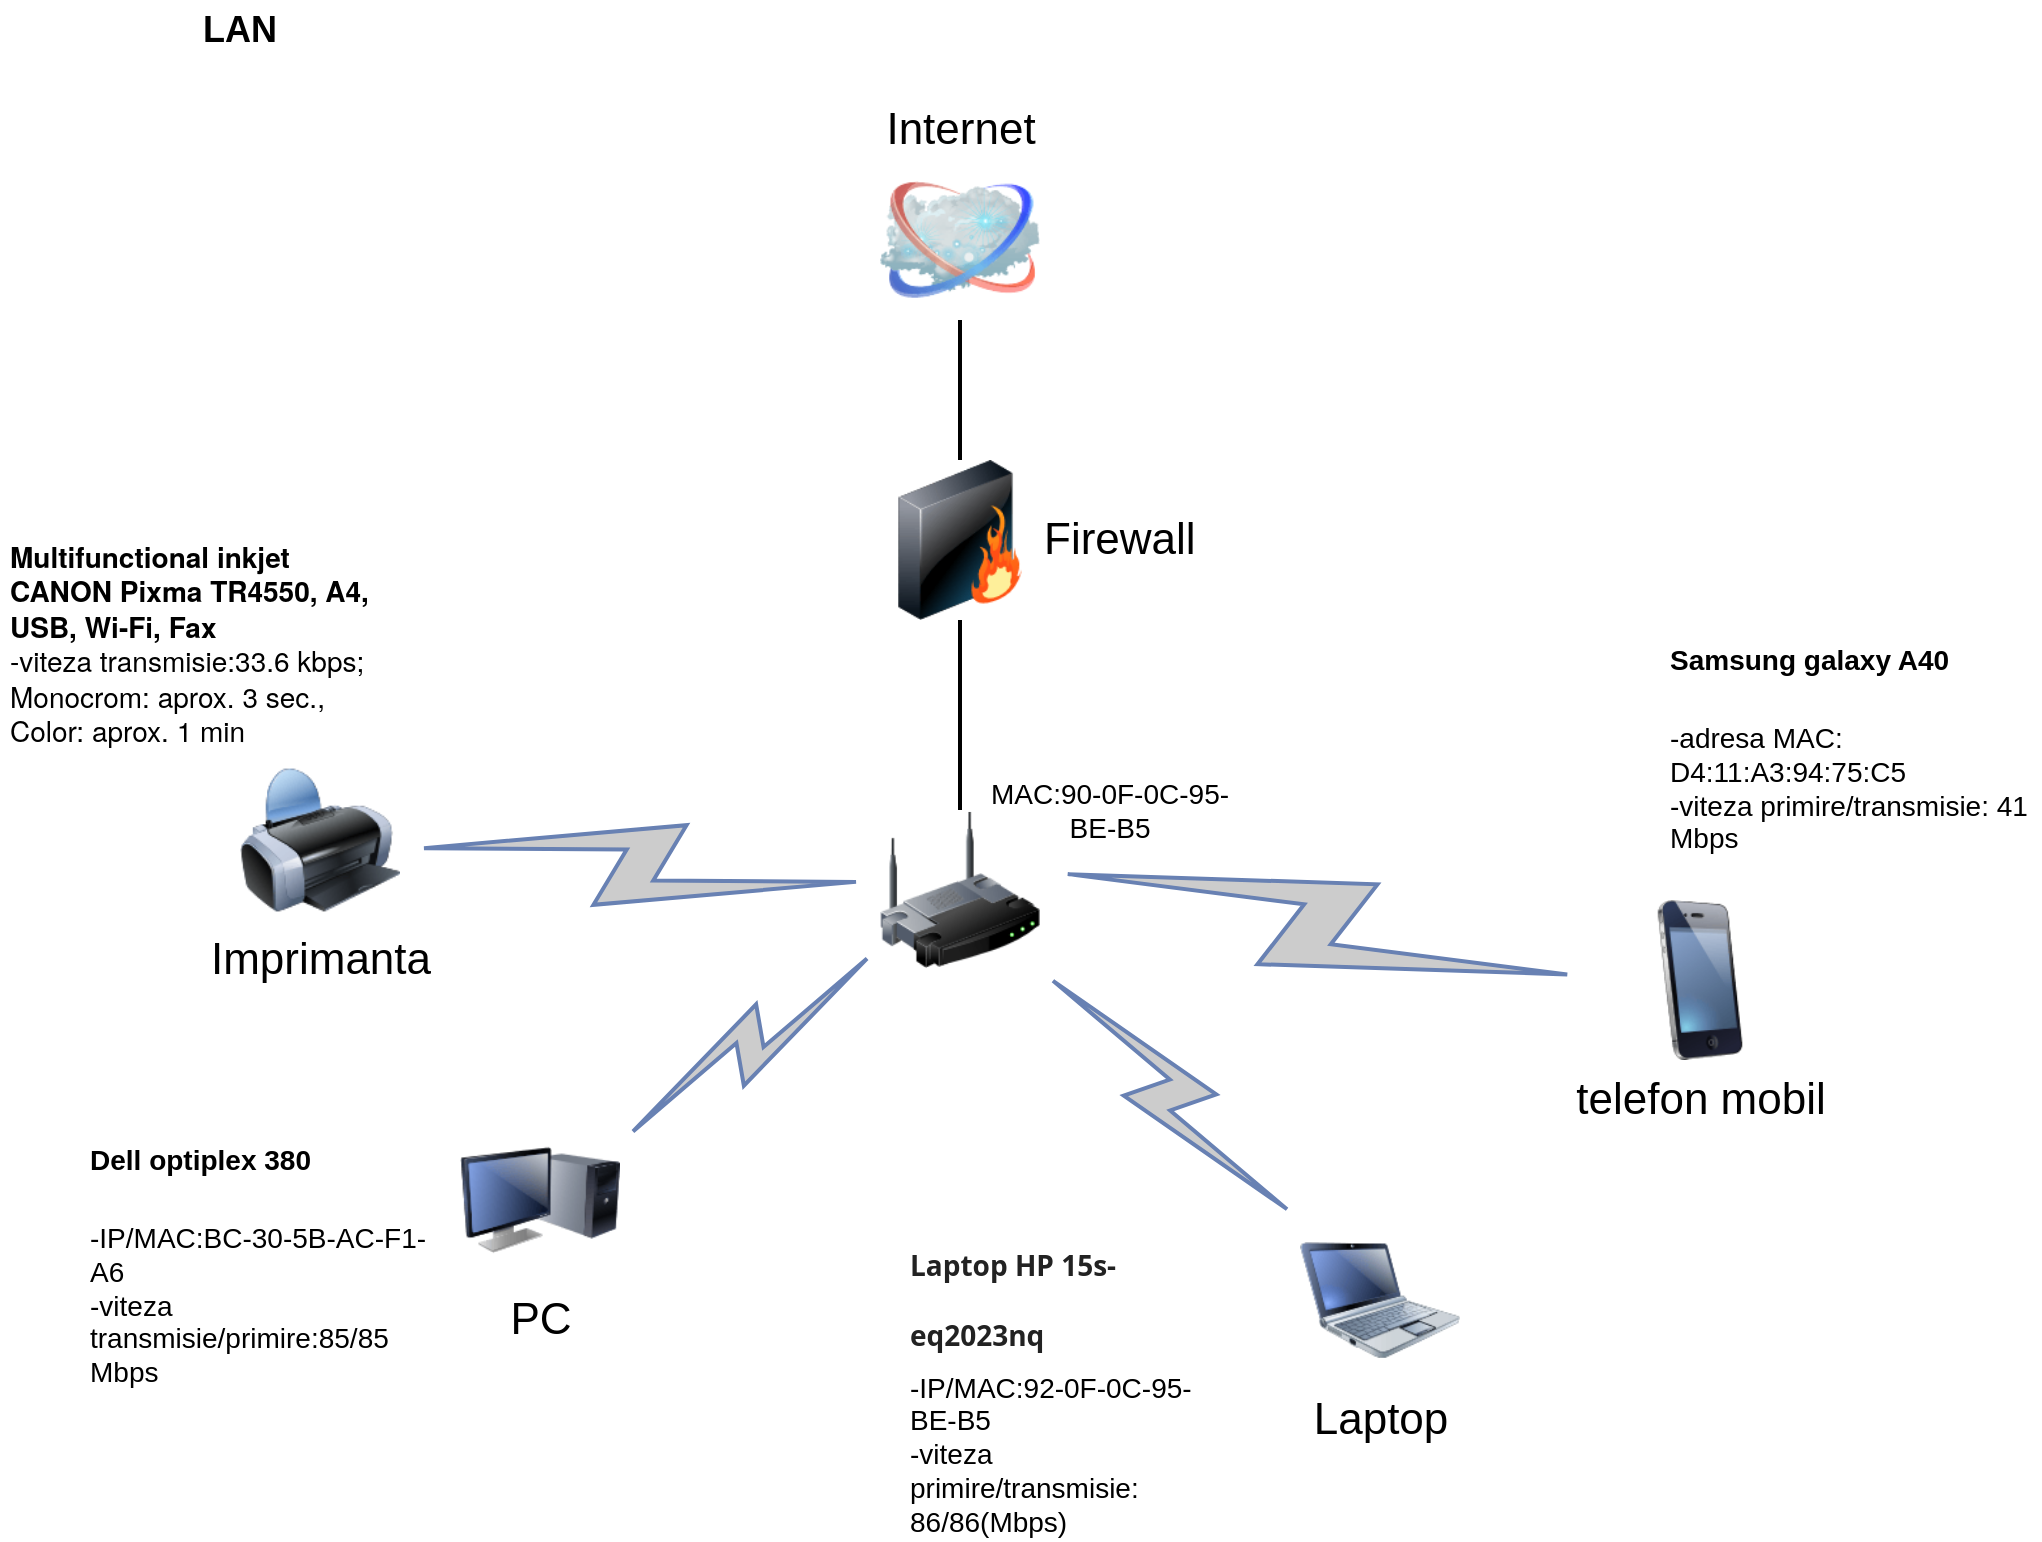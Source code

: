 <mxfile version="15.5.4" type="device"><diagram name="Page-1" id="55a83fd1-7818-8e21-69c5-c3457e3827bb"><mxGraphModel dx="1038" dy="547" grid="1" gridSize="10" guides="1" tooltips="1" connect="1" arrows="1" fold="1" page="1" pageScale="1" pageWidth="1100" pageHeight="850" background="none" math="0" shadow="0"><root><mxCell id="0"/><mxCell id="1" parent="0"/><mxCell id="69ecfefc5c41e42c-18" style="edgeStyle=none;rounded=0;html=1;labelBackgroundColor=none;endArrow=none;strokeWidth=2;fontFamily=Verdana;fontSize=22" parent="1" source="69ecfefc5c41e42c-1" target="69ecfefc5c41e42c-3" edge="1"><mxGeometry relative="1" as="geometry"/></mxCell><mxCell id="69ecfefc5c41e42c-1" value="" style="image;html=1;labelBackgroundColor=#ffffff;image=img/lib/clip_art/networking/Wireless_Router_128x128.png;rounded=1;shadow=0;comic=0;strokeWidth=2;fontSize=22" parent="1" vertex="1"><mxGeometry x="470" y="465" width="80" height="80" as="geometry"/></mxCell><mxCell id="69ecfefc5c41e42c-2" value="Internet" style="image;html=1;labelBackgroundColor=#ffffff;image=img/lib/clip_art/networking/Cloud_128x128.png;rounded=1;shadow=0;comic=0;strokeWidth=2;fontSize=22;labelPosition=center;verticalLabelPosition=top;align=center;verticalAlign=bottom;" parent="1" vertex="1"><mxGeometry x="470" y="140" width="80" height="80" as="geometry"/></mxCell><mxCell id="69ecfefc5c41e42c-19" style="edgeStyle=none;rounded=0;html=1;labelBackgroundColor=none;endArrow=none;strokeWidth=2;fontFamily=Verdana;fontSize=22" parent="1" source="69ecfefc5c41e42c-3" target="69ecfefc5c41e42c-2" edge="1"><mxGeometry relative="1" as="geometry"/></mxCell><mxCell id="69ecfefc5c41e42c-3" value="Firewall" style="image;html=1;labelBackgroundColor=#ffffff;image=img/lib/clip_art/networking/Firewall_128x128.png;rounded=1;shadow=0;comic=0;strokeWidth=2;fontSize=22;labelPosition=right;verticalLabelPosition=middle;align=left;verticalAlign=middle;" parent="1" vertex="1"><mxGeometry x="470" y="290" width="80" height="80" as="geometry"/></mxCell><mxCell id="69ecfefc5c41e42c-5" value="PC" style="image;html=1;labelBackgroundColor=#ffffff;image=img/lib/clip_art/computers/Monitor_Tower_128x128.png;rounded=1;shadow=0;comic=0;strokeWidth=2;fontSize=22" parent="1" vertex="1"><mxGeometry x="260" y="620" width="80" height="80" as="geometry"/></mxCell><mxCell id="69ecfefc5c41e42c-6" value="Imprimanta" style="image;html=1;labelBackgroundColor=#ffffff;image=img/lib/clip_art/computers/Printer_128x128.png;rounded=1;shadow=0;comic=0;strokeWidth=2;fontSize=22" parent="1" vertex="1"><mxGeometry x="150" y="440" width="80" height="80" as="geometry"/></mxCell><mxCell id="69ecfefc5c41e42c-10" value="Laptop" style="image;html=1;labelBackgroundColor=#ffffff;image=img/lib/clip_art/computers/Netbook_128x128.png;rounded=1;shadow=0;comic=0;strokeWidth=2;fontSize=22" parent="1" vertex="1"><mxGeometry x="680" y="670" width="80" height="80" as="geometry"/></mxCell><mxCell id="69ecfefc5c41e42c-11" value="" style="html=1;fillColor=#CCCCCC;strokeColor=#6881B3;gradientColor=none;gradientDirection=north;strokeWidth=2;shape=mxgraph.networks.comm_link_edge;html=1;labelBackgroundColor=none;endArrow=none;fontFamily=Verdana;fontSize=22;fontColor=#000000;" parent="1" source="69ecfefc5c41e42c-6" target="69ecfefc5c41e42c-1" edge="1"><mxGeometry width="100" height="100" relative="1" as="geometry"><mxPoint x="300" y="390" as="sourcePoint"/><mxPoint x="400" y="290" as="targetPoint"/></mxGeometry></mxCell><mxCell id="69ecfefc5c41e42c-12" value="" style="html=1;fillColor=#CCCCCC;strokeColor=#6881B3;gradientColor=none;gradientDirection=north;strokeWidth=2;shape=mxgraph.networks.comm_link_edge;html=1;labelBackgroundColor=none;endArrow=none;fontFamily=Verdana;fontSize=22;fontColor=#000000;fontStyle=1" parent="1" source="69ecfefc5c41e42c-5" target="69ecfefc5c41e42c-1" edge="1"><mxGeometry width="100" height="100" relative="1" as="geometry"><mxPoint x="320" y="481.957" as="sourcePoint"/><mxPoint x="470" y="508.043" as="targetPoint"/></mxGeometry></mxCell><mxCell id="69ecfefc5c41e42c-13" value="" style="html=1;fillColor=#CCCCCC;strokeColor=#6881B3;gradientColor=none;gradientDirection=north;strokeWidth=2;shape=mxgraph.networks.comm_link_edge;html=1;labelBackgroundColor=none;endArrow=none;fontFamily=Verdana;fontSize=22;fontColor=#000000;" parent="1" source="69ecfefc5c41e42c-10" target="69ecfefc5c41e42c-1" edge="1"><mxGeometry width="100" height="100" relative="1" as="geometry"><mxPoint x="330" y="491.957" as="sourcePoint"/><mxPoint x="480" y="518.043" as="targetPoint"/></mxGeometry></mxCell><mxCell id="69ecfefc5c41e42c-16" value="" style="html=1;fillColor=#CCCCCC;strokeColor=#6881B3;gradientColor=none;gradientDirection=north;strokeWidth=2;shape=mxgraph.networks.comm_link_edge;html=1;labelBackgroundColor=none;endArrow=none;fontFamily=Verdana;fontSize=22;fontColor=#000000;" parent="1" target="69ecfefc5c41e42c-1" edge="1"><mxGeometry width="100" height="100" relative="1" as="geometry"><mxPoint x="827.5" y="550" as="sourcePoint"/><mxPoint x="510" y="548.043" as="targetPoint"/><Array as="points"><mxPoint x="790" y="430"/></Array></mxGeometry></mxCell><mxCell id="z5JCbO6jYzXf60xZk4H8-3" value="&lt;span style=&quot;font-family: &amp;#34;ibm plex sans&amp;#34; , &amp;#34;helvetica neue&amp;#34; , &amp;#34;helvetica&amp;#34; , &amp;#34;arial&amp;#34; , sans-serif&quot;&gt;&lt;font style=&quot;font-size: 14px&quot;&gt;&lt;b&gt;Multifunctional inkjet CANON Pixma TR4550, A4, USB, Wi-Fi, Fax&lt;br&gt;&lt;/b&gt;&lt;/font&gt;&lt;/span&gt;&lt;span style=&quot;font-family: &amp;#34;ibm plex sans&amp;#34; , &amp;#34;helvetica neue&amp;#34; , &amp;#34;helvetica&amp;#34; , &amp;#34;arial&amp;#34; , sans-serif&quot;&gt;&lt;font&gt;&lt;font style=&quot;font-size: 14px&quot;&gt;-viteza transmisie:&lt;/font&gt;&lt;/font&gt;&lt;/span&gt;&lt;span style=&quot;font-family: &amp;#34;ibm plex sans&amp;#34; , &amp;#34;helvetica neue&amp;#34; , &amp;#34;helvetica&amp;#34; , &amp;#34;arial&amp;#34; , sans-serif ; font-size: 14px&quot;&gt;33.6 kbps; Monocrom: aprox. 3 sec., Color: aprox. 1 min&lt;br&gt;&lt;/span&gt;&lt;span style=&quot;font-family: &amp;#34;ibm plex sans&amp;#34; , &amp;#34;helvetica neue&amp;#34; , &amp;#34;helvetica&amp;#34; , &amp;#34;arial&amp;#34; , sans-serif&quot;&gt;&lt;font&gt;&lt;font style=&quot;font-size: 14px&quot;&gt;&lt;br&gt;&lt;/font&gt;&lt;br&gt;&lt;/font&gt;&lt;/span&gt;" style="text;html=1;strokeColor=none;fillColor=none;spacing=5;spacingTop=-20;whiteSpace=wrap;overflow=hidden;rounded=0;" vertex="1" parent="1"><mxGeometry x="30" y="340" width="190" height="100" as="geometry"/></mxCell><mxCell id="z5JCbO6jYzXf60xZk4H8-5" value="telefon mobil" style="image;html=1;labelBackgroundColor=#ffffff;image=img/lib/clip_art/telecommunication/iPhone_128x128.png;rounded=1;shadow=0;comic=0;strokeWidth=2;fontSize=22" vertex="1" parent="1"><mxGeometry x="840" y="510" width="80" height="80" as="geometry"/></mxCell><mxCell id="z5JCbO6jYzXf60xZk4H8-6" value="&lt;h1 class=&quot;page-title&quot; style=&quot;box-sizing: border-box ; margin: 0px 0px 5px ; font-family: &amp;#34;open sans&amp;#34; , &amp;#34;helvetica&amp;#34; , &amp;#34;arial&amp;#34; , sans-serif ; line-height: 1.26 ; color: rgb(34 , 34 , 34) ; position: relative ; overflow: hidden ; background-color: rgb(255 , 255 , 255)&quot;&gt;&lt;font style=&quot;font-size: 14px&quot;&gt;Laptop HP 15s-eq2023nq&lt;/font&gt;&lt;/h1&gt;&lt;div&gt;&lt;font style=&quot;font-size: 14px&quot;&gt;-IP/MAC:92-0F-0C-95-BE-B5&lt;/font&gt;&lt;/div&gt;&lt;div&gt;&lt;font style=&quot;font-size: 14px&quot;&gt;-viteza primire/transmisie: 86/86(Mbps)&lt;/font&gt;&lt;/div&gt;&lt;div&gt;&lt;font style=&quot;font-size: 14px&quot;&gt;&lt;br&gt;&lt;/font&gt;&lt;/div&gt;" style="text;html=1;strokeColor=none;fillColor=none;spacing=5;spacingTop=-20;whiteSpace=wrap;overflow=hidden;rounded=0;fontSize=14;" vertex="1" parent="1"><mxGeometry x="480" y="680" width="160" height="150" as="geometry"/></mxCell><mxCell id="z5JCbO6jYzXf60xZk4H8-7" value="MAC:90-0F-0C-95-BE-B5" style="text;html=1;strokeColor=none;fillColor=none;align=center;verticalAlign=middle;whiteSpace=wrap;rounded=0;fontSize=14;" vertex="1" parent="1"><mxGeometry x="520" y="450" width="130" height="30" as="geometry"/></mxCell><mxCell id="z5JCbO6jYzXf60xZk4H8-8" value="&lt;h1&gt;&lt;font style=&quot;font-size: 14px&quot;&gt;Samsung galaxy A40&lt;/font&gt;&lt;/h1&gt;&lt;div&gt;&lt;font style=&quot;font-size: 14px&quot;&gt;-adresa MAC: D4:11:A3:94:75:C5&lt;/font&gt;&lt;/div&gt;&lt;div&gt;&lt;font style=&quot;font-size: 14px&quot;&gt;-viteza primire/transmisie: 41 Mbps&lt;/font&gt;&lt;/div&gt;&lt;div&gt;&lt;font style=&quot;font-size: 14px&quot;&gt;&lt;br&gt;&lt;/font&gt;&lt;/div&gt;" style="text;html=1;strokeColor=none;fillColor=none;spacing=5;spacingTop=-20;whiteSpace=wrap;overflow=hidden;rounded=0;fontSize=14;" vertex="1" parent="1"><mxGeometry x="860" y="360" width="190" height="140" as="geometry"/></mxCell><mxCell id="z5JCbO6jYzXf60xZk4H8-9" value="&lt;h1&gt;&lt;font style=&quot;font-size: 14px&quot;&gt;Dell optiplex 380&lt;/font&gt;&lt;/h1&gt;&lt;div&gt;&lt;font style=&quot;font-size: 14px&quot;&gt;-IP/MAC:BC-30-5B-AC-F1-A6&lt;/font&gt;&lt;/div&gt;&lt;div&gt;&lt;font style=&quot;font-size: 14px&quot;&gt;-viteza transmisie/primire:85/85 Mbps&lt;/font&gt;&lt;/div&gt;" style="text;html=1;strokeColor=none;fillColor=none;spacing=5;spacingTop=-20;whiteSpace=wrap;overflow=hidden;rounded=0;fontSize=14;" vertex="1" parent="1"><mxGeometry x="70" y="610" width="190" height="170" as="geometry"/></mxCell><mxCell id="z5JCbO6jYzXf60xZk4H8-11" value="&lt;b&gt;&lt;font style=&quot;font-size: 18px&quot;&gt;LAN&lt;/font&gt;&lt;/b&gt;" style="text;html=1;strokeColor=none;fillColor=none;align=center;verticalAlign=middle;whiteSpace=wrap;rounded=0;fontSize=14;" vertex="1" parent="1"><mxGeometry x="120" y="60" width="60" height="30" as="geometry"/></mxCell></root></mxGraphModel></diagram></mxfile>